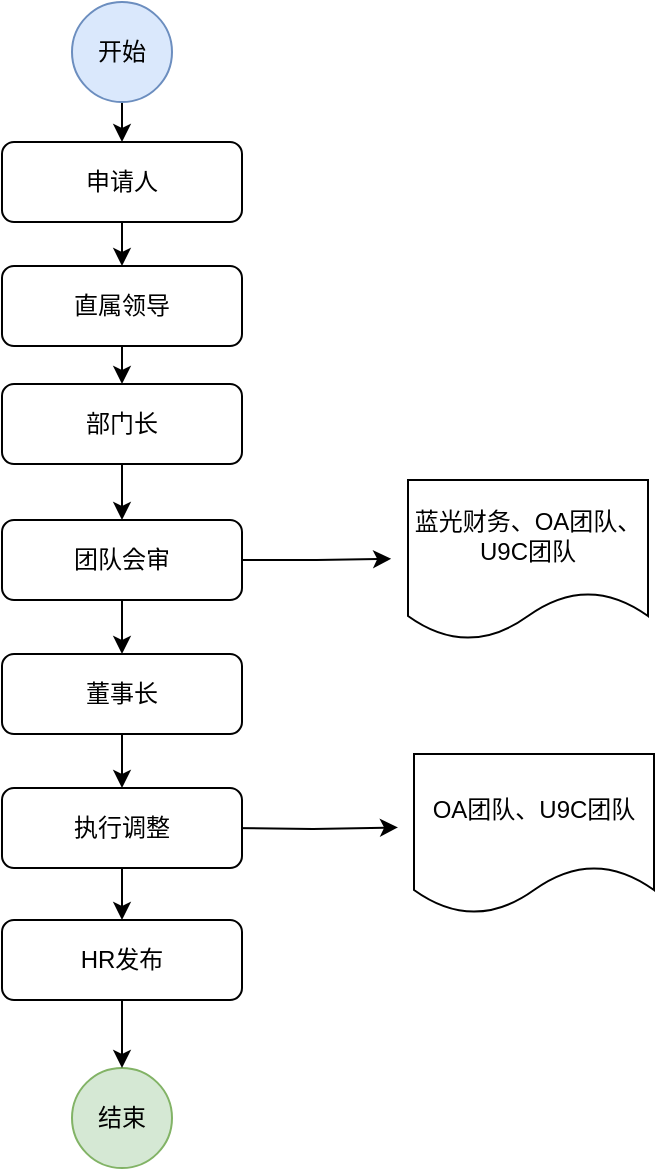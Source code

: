 <mxfile version="21.8.2" type="github">
  <diagram name="第 1 页" id="xeDGG-nsPCfhtsi6Jx4C">
    <mxGraphModel dx="934" dy="554" grid="0" gridSize="10" guides="1" tooltips="1" connect="1" arrows="1" fold="1" page="1" pageScale="1" pageWidth="827" pageHeight="1169" math="0" shadow="0">
      <root>
        <mxCell id="0" />
        <mxCell id="1" parent="0" />
        <mxCell id="8nwUQXhwKv03xpFlqHcw-1" style="edgeStyle=orthogonalEdgeStyle;rounded=0;orthogonalLoop=1;jettySize=auto;html=1;exitX=0.5;exitY=1;exitDx=0;exitDy=0;entryX=0.5;entryY=0;entryDx=0;entryDy=0;" parent="1" source="8nwUQXhwKv03xpFlqHcw-2" target="8nwUQXhwKv03xpFlqHcw-7" edge="1">
          <mxGeometry relative="1" as="geometry" />
        </mxCell>
        <mxCell id="8nwUQXhwKv03xpFlqHcw-2" value="申请人" style="rounded=1;whiteSpace=wrap;html=1;fontSize=12;glass=0;strokeWidth=1;shadow=0;" parent="1" vertex="1">
          <mxGeometry x="220" y="150" width="120" height="40" as="geometry" />
        </mxCell>
        <mxCell id="8nwUQXhwKv03xpFlqHcw-3" style="edgeStyle=orthogonalEdgeStyle;rounded=0;orthogonalLoop=1;jettySize=auto;html=1;exitX=0.5;exitY=1;exitDx=0;exitDy=0;entryX=0.5;entryY=0;entryDx=0;entryDy=0;" parent="1" source="8nwUQXhwKv03xpFlqHcw-4" target="8nwUQXhwKv03xpFlqHcw-2" edge="1">
          <mxGeometry relative="1" as="geometry" />
        </mxCell>
        <mxCell id="8nwUQXhwKv03xpFlqHcw-4" value="开始" style="ellipse;whiteSpace=wrap;html=1;aspect=fixed;fillColor=#dae8fc;strokeColor=#6c8ebf;" parent="1" vertex="1">
          <mxGeometry x="255" y="80" width="50" height="50" as="geometry" />
        </mxCell>
        <mxCell id="8nwUQXhwKv03xpFlqHcw-5" value="结束" style="ellipse;whiteSpace=wrap;html=1;aspect=fixed;fillColor=#d5e8d4;strokeColor=#82b366;" parent="1" vertex="1">
          <mxGeometry x="255" y="613" width="50" height="50" as="geometry" />
        </mxCell>
        <mxCell id="Nt7_UQo_epr-Tr4VZmRE-4" style="edgeStyle=orthogonalEdgeStyle;rounded=0;orthogonalLoop=1;jettySize=auto;html=1;exitX=0.5;exitY=1;exitDx=0;exitDy=0;entryX=0.5;entryY=0;entryDx=0;entryDy=0;" parent="1" source="8nwUQXhwKv03xpFlqHcw-7" target="Nt7_UQo_epr-Tr4VZmRE-2" edge="1">
          <mxGeometry relative="1" as="geometry" />
        </mxCell>
        <mxCell id="8nwUQXhwKv03xpFlqHcw-7" value="直属领导" style="rounded=1;whiteSpace=wrap;html=1;fontSize=12;glass=0;strokeWidth=1;shadow=0;" parent="1" vertex="1">
          <mxGeometry x="220" y="212" width="120" height="40" as="geometry" />
        </mxCell>
        <mxCell id="Nt7_UQo_epr-Tr4VZmRE-11" style="edgeStyle=orthogonalEdgeStyle;rounded=0;orthogonalLoop=1;jettySize=auto;html=1;exitX=0.5;exitY=1;exitDx=0;exitDy=0;entryX=0.5;entryY=0;entryDx=0;entryDy=0;" parent="1" source="8nwUQXhwKv03xpFlqHcw-9" target="8nwUQXhwKv03xpFlqHcw-16" edge="1">
          <mxGeometry relative="1" as="geometry" />
        </mxCell>
        <mxCell id="8nwUQXhwKv03xpFlqHcw-9" value="董事长" style="rounded=1;whiteSpace=wrap;html=1;fontSize=12;glass=0;strokeWidth=1;shadow=0;" parent="1" vertex="1">
          <mxGeometry x="220" y="406" width="120" height="40" as="geometry" />
        </mxCell>
        <mxCell id="8nwUQXhwKv03xpFlqHcw-11" value="蓝光财务、OA团队、U9C团队" style="shape=document;whiteSpace=wrap;html=1;boundedLbl=1;" parent="1" vertex="1">
          <mxGeometry x="423" y="319" width="120" height="80" as="geometry" />
        </mxCell>
        <mxCell id="ryqU7gIlwLySC9ku4GPF-7" style="edgeStyle=orthogonalEdgeStyle;rounded=0;orthogonalLoop=1;jettySize=auto;html=1;exitX=1;exitY=0.5;exitDx=0;exitDy=0;" edge="1" parent="1">
          <mxGeometry relative="1" as="geometry">
            <mxPoint x="418" y="492.714" as="targetPoint" />
            <mxPoint x="332" y="493" as="sourcePoint" />
          </mxGeometry>
        </mxCell>
        <mxCell id="ryqU7gIlwLySC9ku4GPF-8" style="edgeStyle=orthogonalEdgeStyle;rounded=0;orthogonalLoop=1;jettySize=auto;html=1;exitX=0.5;exitY=1;exitDx=0;exitDy=0;entryX=0.5;entryY=0;entryDx=0;entryDy=0;" edge="1" parent="1" source="8nwUQXhwKv03xpFlqHcw-16" target="ryqU7gIlwLySC9ku4GPF-2">
          <mxGeometry relative="1" as="geometry" />
        </mxCell>
        <mxCell id="8nwUQXhwKv03xpFlqHcw-16" value="执行调整" style="rounded=1;whiteSpace=wrap;html=1;fontSize=12;glass=0;strokeWidth=1;shadow=0;" parent="1" vertex="1">
          <mxGeometry x="220" y="473" width="120" height="40" as="geometry" />
        </mxCell>
        <mxCell id="Nt7_UQo_epr-Tr4VZmRE-9" style="edgeStyle=orthogonalEdgeStyle;rounded=0;orthogonalLoop=1;jettySize=auto;html=1;exitX=0.5;exitY=1;exitDx=0;exitDy=0;entryX=0.5;entryY=0;entryDx=0;entryDy=0;" parent="1" source="Nt7_UQo_epr-Tr4VZmRE-2" target="Nt7_UQo_epr-Tr4VZmRE-5" edge="1">
          <mxGeometry relative="1" as="geometry" />
        </mxCell>
        <mxCell id="Nt7_UQo_epr-Tr4VZmRE-2" value="部门长" style="rounded=1;whiteSpace=wrap;html=1;fontSize=12;glass=0;strokeWidth=1;shadow=0;" parent="1" vertex="1">
          <mxGeometry x="220" y="271" width="120" height="40" as="geometry" />
        </mxCell>
        <mxCell id="Nt7_UQo_epr-Tr4VZmRE-10" style="edgeStyle=orthogonalEdgeStyle;rounded=0;orthogonalLoop=1;jettySize=auto;html=1;exitX=0.5;exitY=1;exitDx=0;exitDy=0;" parent="1" source="Nt7_UQo_epr-Tr4VZmRE-5" target="8nwUQXhwKv03xpFlqHcw-9" edge="1">
          <mxGeometry relative="1" as="geometry" />
        </mxCell>
        <mxCell id="ryqU7gIlwLySC9ku4GPF-5" style="edgeStyle=orthogonalEdgeStyle;rounded=0;orthogonalLoop=1;jettySize=auto;html=1;exitX=1;exitY=0.5;exitDx=0;exitDy=0;" edge="1" parent="1" source="Nt7_UQo_epr-Tr4VZmRE-5">
          <mxGeometry relative="1" as="geometry">
            <mxPoint x="414.571" y="358.429" as="targetPoint" />
          </mxGeometry>
        </mxCell>
        <mxCell id="Nt7_UQo_epr-Tr4VZmRE-5" value="团队会审" style="rounded=1;whiteSpace=wrap;html=1;fontSize=12;glass=0;strokeWidth=1;shadow=0;" parent="1" vertex="1">
          <mxGeometry x="220" y="339" width="120" height="40" as="geometry" />
        </mxCell>
        <mxCell id="ryqU7gIlwLySC9ku4GPF-9" style="edgeStyle=orthogonalEdgeStyle;rounded=0;orthogonalLoop=1;jettySize=auto;html=1;exitX=0.5;exitY=1;exitDx=0;exitDy=0;entryX=0.5;entryY=0;entryDx=0;entryDy=0;" edge="1" parent="1" source="ryqU7gIlwLySC9ku4GPF-2" target="8nwUQXhwKv03xpFlqHcw-5">
          <mxGeometry relative="1" as="geometry" />
        </mxCell>
        <mxCell id="ryqU7gIlwLySC9ku4GPF-2" value="HR发布" style="rounded=1;whiteSpace=wrap;html=1;fontSize=12;glass=0;strokeWidth=1;shadow=0;" vertex="1" parent="1">
          <mxGeometry x="220" y="539" width="120" height="40" as="geometry" />
        </mxCell>
        <mxCell id="ryqU7gIlwLySC9ku4GPF-3" value="OA团队、U9C团队" style="shape=document;whiteSpace=wrap;html=1;boundedLbl=1;" vertex="1" parent="1">
          <mxGeometry x="426" y="456" width="120" height="80" as="geometry" />
        </mxCell>
      </root>
    </mxGraphModel>
  </diagram>
</mxfile>
